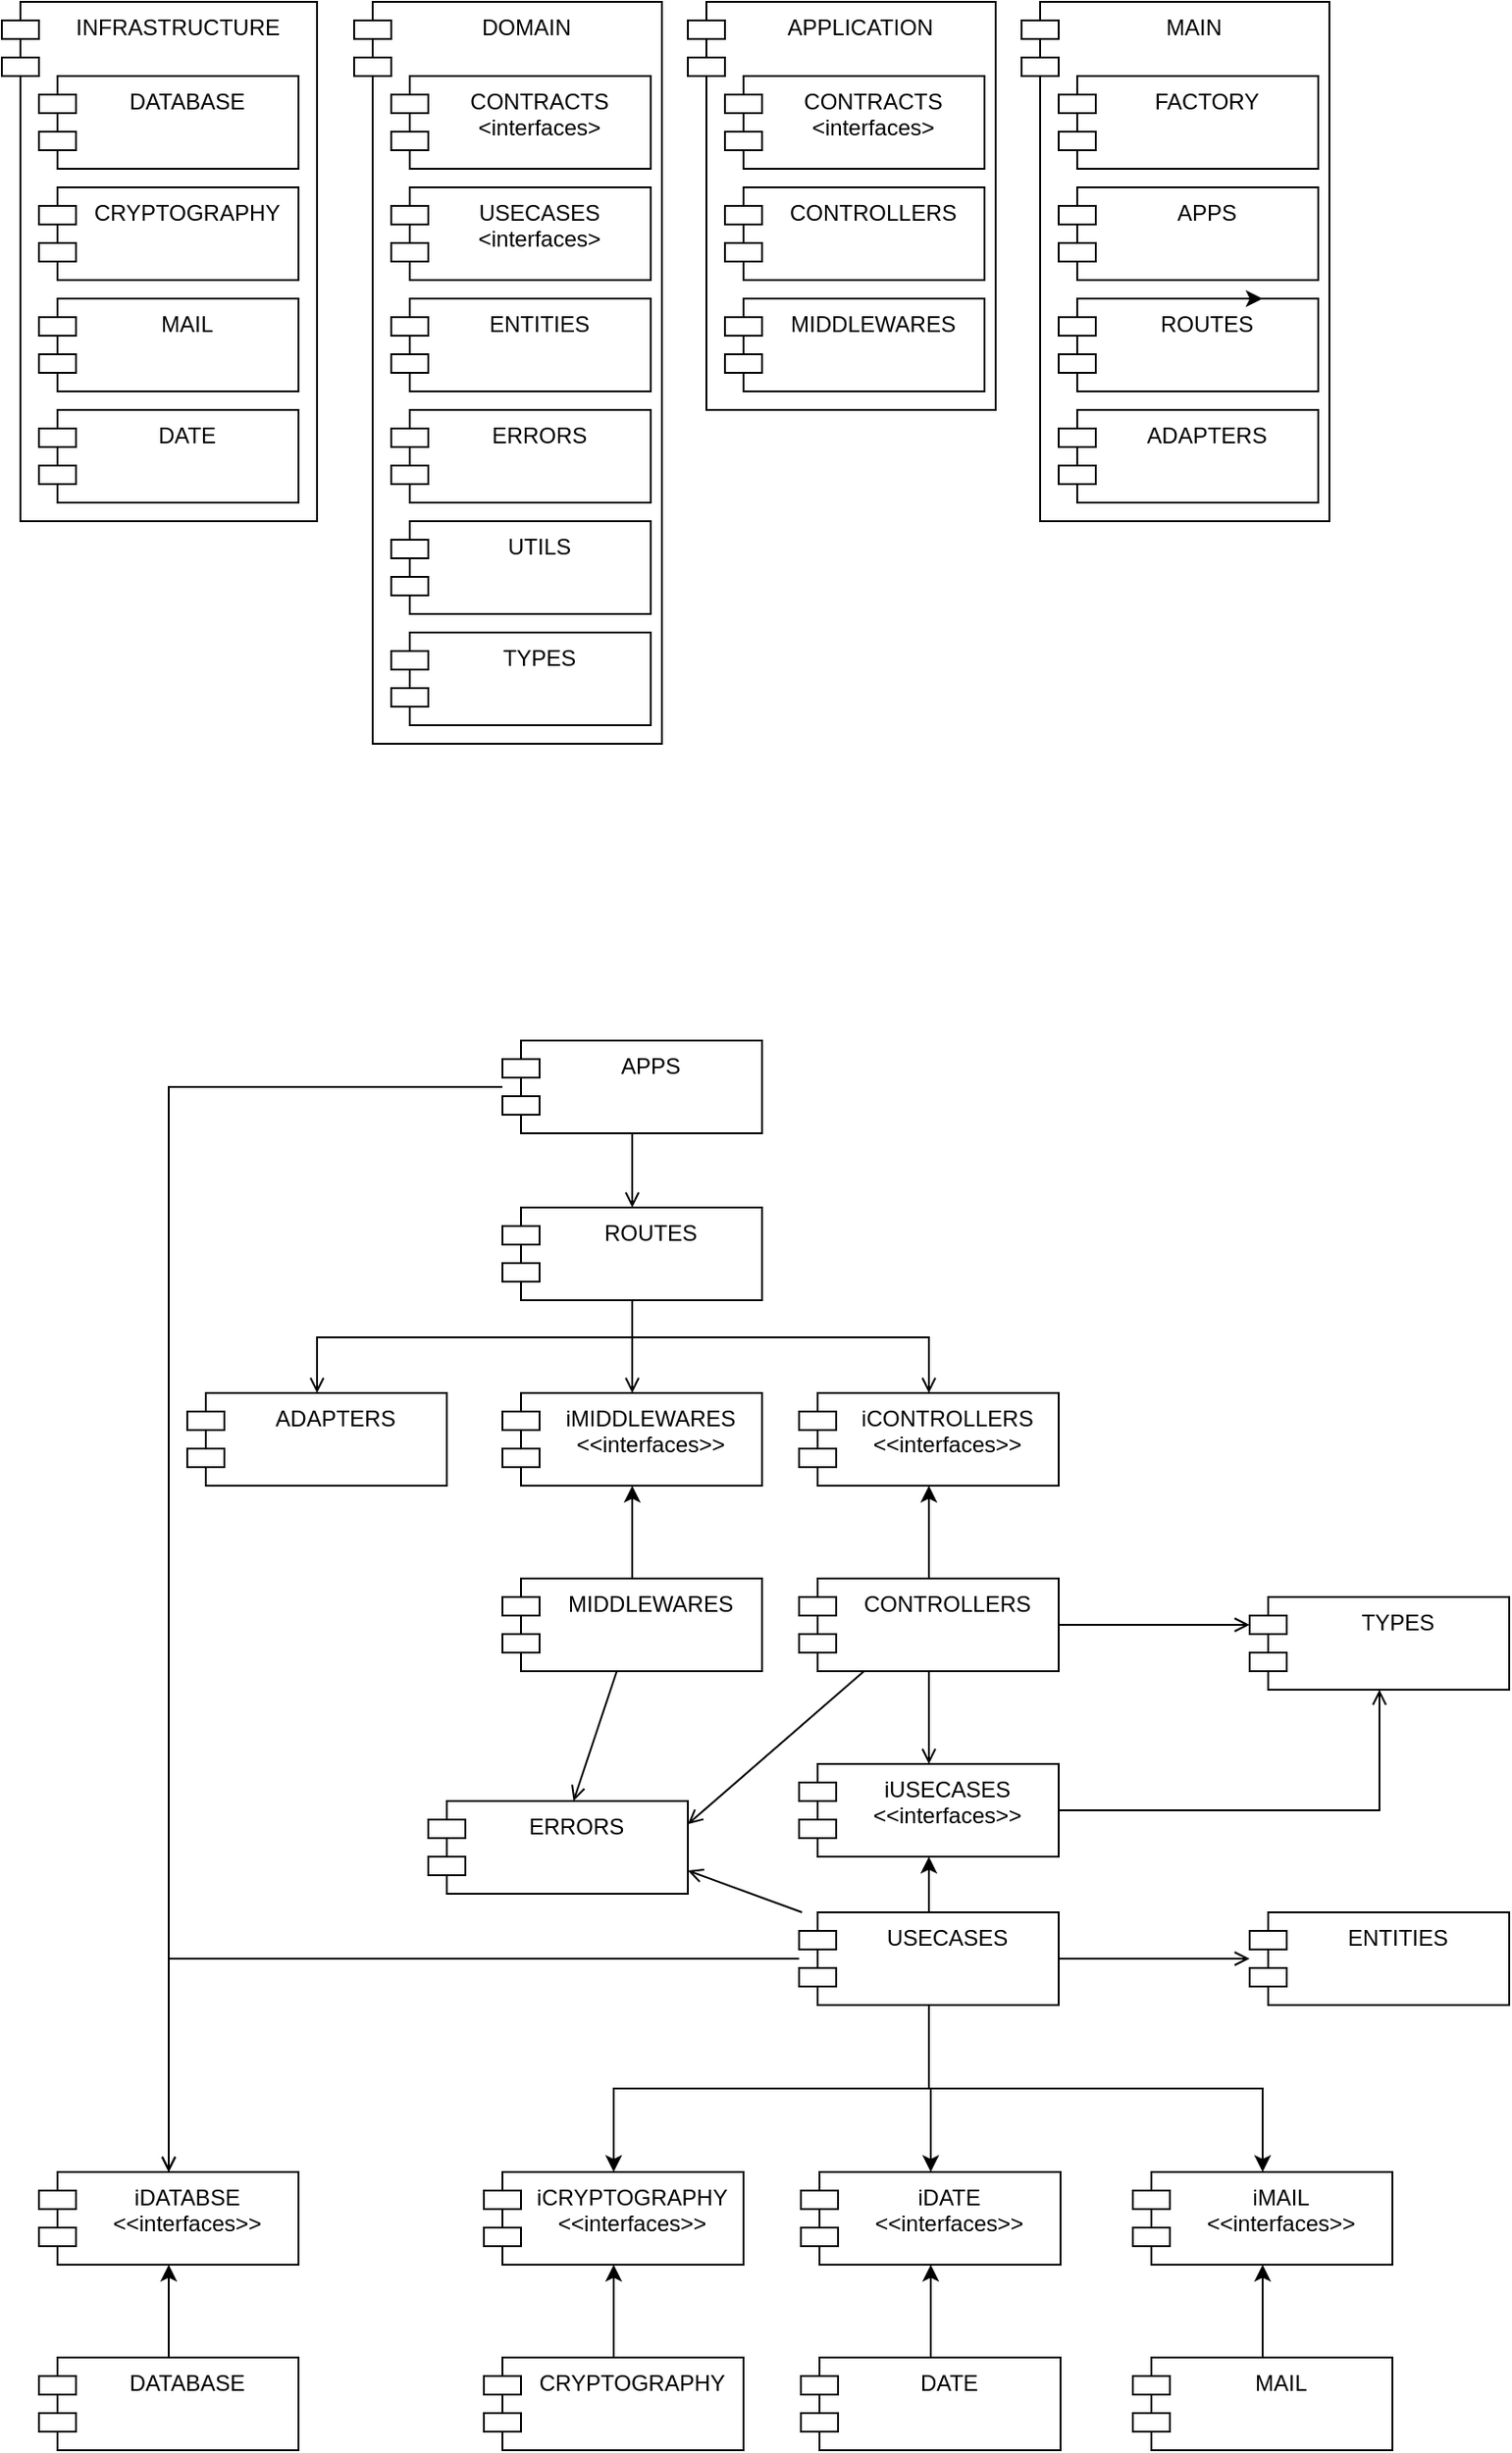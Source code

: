 <mxfile version="20.8.16" type="device" pages="3"><diagram id="VElia8C9AFNVrnkQ652E" name="Diagrama de componentes"><mxGraphModel dx="1018" dy="420" grid="1" gridSize="10" guides="1" tooltips="1" connect="1" arrows="1" fold="1" page="0" pageScale="1" pageWidth="827" pageHeight="1169" math="0" shadow="0"><root><mxCell id="0"/><mxCell id="1" parent="0"/><mxCell id="bzupUNfqwaUXeUByAoge-1" value="INFRASTRUCTURE" style="shape=module;align=left;spacingLeft=20;align=center;verticalAlign=top;" parent="1" vertex="1"><mxGeometry x="400" y="640" width="170" height="280" as="geometry"/></mxCell><mxCell id="bzupUNfqwaUXeUByAoge-2" value="CRYPTOGRAPHY" style="shape=module;align=left;spacingLeft=20;align=center;verticalAlign=top;" parent="1" vertex="1"><mxGeometry x="420" y="740" width="140" height="50" as="geometry"/></mxCell><mxCell id="bzupUNfqwaUXeUByAoge-3" value="DATABASE" style="shape=module;align=left;spacingLeft=20;align=center;verticalAlign=top;" parent="1" vertex="1"><mxGeometry x="420" y="680" width="140" height="50" as="geometry"/></mxCell><mxCell id="bzupUNfqwaUXeUByAoge-4" value="DOMAIN" style="shape=module;align=left;spacingLeft=20;align=center;verticalAlign=top;" parent="1" vertex="1"><mxGeometry x="590" y="640" width="166" height="400" as="geometry"/></mxCell><mxCell id="bzupUNfqwaUXeUByAoge-5" value="USECASES&#10;&lt;interfaces&gt;" style="shape=module;align=left;spacingLeft=20;align=center;verticalAlign=top;" parent="1" vertex="1"><mxGeometry x="610" y="740" width="140" height="50" as="geometry"/></mxCell><mxCell id="bzupUNfqwaUXeUByAoge-6" value="ENTITIES" style="shape=module;align=left;spacingLeft=20;align=center;verticalAlign=top;" parent="1" vertex="1"><mxGeometry x="610" y="800" width="140" height="50" as="geometry"/></mxCell><mxCell id="bzupUNfqwaUXeUByAoge-7" value="MAIL" style="shape=module;align=left;spacingLeft=20;align=center;verticalAlign=top;" parent="1" vertex="1"><mxGeometry x="420" y="800" width="140" height="50" as="geometry"/></mxCell><mxCell id="bzupUNfqwaUXeUByAoge-8" value="DATE" style="shape=module;align=left;spacingLeft=20;align=center;verticalAlign=top;" parent="1" vertex="1"><mxGeometry x="420" y="860" width="140" height="50" as="geometry"/></mxCell><mxCell id="bzupUNfqwaUXeUByAoge-9" value="ERRORS" style="shape=module;align=left;spacingLeft=20;align=center;verticalAlign=top;" parent="1" vertex="1"><mxGeometry x="610" y="860" width="140" height="50" as="geometry"/></mxCell><mxCell id="bzupUNfqwaUXeUByAoge-10" value="UTILS" style="shape=module;align=left;spacingLeft=20;align=center;verticalAlign=top;" parent="1" vertex="1"><mxGeometry x="610" y="920" width="140" height="50" as="geometry"/></mxCell><mxCell id="bzupUNfqwaUXeUByAoge-11" value="TYPES" style="shape=module;align=left;spacingLeft=20;align=center;verticalAlign=top;" parent="1" vertex="1"><mxGeometry x="610" y="980" width="140" height="50" as="geometry"/></mxCell><mxCell id="bzupUNfqwaUXeUByAoge-12" value="CONTRACTS&#10;&lt;interfaces&gt;" style="shape=module;align=left;spacingLeft=20;align=center;verticalAlign=top;" parent="1" vertex="1"><mxGeometry x="610" y="680" width="140" height="50" as="geometry"/></mxCell><mxCell id="bzupUNfqwaUXeUByAoge-13" value="APPLICATION" style="shape=module;align=left;spacingLeft=20;align=center;verticalAlign=top;" parent="1" vertex="1"><mxGeometry x="770" y="640" width="166" height="220" as="geometry"/></mxCell><mxCell id="bzupUNfqwaUXeUByAoge-14" value="CONTRACTS&#10;&lt;interfaces&gt;" style="shape=module;align=left;spacingLeft=20;align=center;verticalAlign=top;" parent="1" vertex="1"><mxGeometry x="790" y="680" width="140" height="50" as="geometry"/></mxCell><mxCell id="bzupUNfqwaUXeUByAoge-15" value="MIDDLEWARES" style="shape=module;align=left;spacingLeft=20;align=center;verticalAlign=top;" parent="1" vertex="1"><mxGeometry x="790" y="800" width="140" height="50" as="geometry"/></mxCell><mxCell id="bzupUNfqwaUXeUByAoge-16" value="CONTROLLERS" style="shape=module;align=left;spacingLeft=20;align=center;verticalAlign=top;" parent="1" vertex="1"><mxGeometry x="790" y="740" width="140" height="50" as="geometry"/></mxCell><mxCell id="bzupUNfqwaUXeUByAoge-17" value="MAIN" style="shape=module;align=left;spacingLeft=20;align=center;verticalAlign=top;" parent="1" vertex="1"><mxGeometry x="950" y="640" width="166" height="280" as="geometry"/></mxCell><mxCell id="bzupUNfqwaUXeUByAoge-18" value="FACTORY" style="shape=module;align=left;spacingLeft=20;align=center;verticalAlign=top;" parent="1" vertex="1"><mxGeometry x="970" y="680" width="140" height="50" as="geometry"/></mxCell><mxCell id="bzupUNfqwaUXeUByAoge-19" value="APPS" style="shape=module;align=left;spacingLeft=20;align=center;verticalAlign=top;" parent="1" vertex="1"><mxGeometry x="970" y="740" width="140" height="50" as="geometry"/></mxCell><mxCell id="bzupUNfqwaUXeUByAoge-20" value="ROUTES" style="shape=module;align=left;spacingLeft=20;align=center;verticalAlign=top;" parent="1" vertex="1"><mxGeometry x="970" y="800" width="140" height="50" as="geometry"/></mxCell><mxCell id="bzupUNfqwaUXeUByAoge-21" value="ADAPTERS" style="shape=module;align=left;spacingLeft=20;align=center;verticalAlign=top;" parent="1" vertex="1"><mxGeometry x="970" y="860" width="140" height="50" as="geometry"/></mxCell><mxCell id="bzupUNfqwaUXeUByAoge-22" value="" style="edgeStyle=none;orthogonalLoop=1;jettySize=auto;html=1;rounded=0;" parent="1" edge="1"><mxGeometry width="80" relative="1" as="geometry"><mxPoint x="1000" y="800" as="sourcePoint"/><mxPoint x="1080" y="800" as="targetPoint"/><Array as="points"/></mxGeometry></mxCell><mxCell id="Pc6xM7yI44NEJsOnrkXU-22" style="edgeStyle=orthogonalEdgeStyle;rounded=0;orthogonalLoop=1;jettySize=auto;html=1;" parent="1" source="14QRHQnHS9irJhKtYk4u-1" target="Pc6xM7yI44NEJsOnrkXU-20" edge="1"><mxGeometry relative="1" as="geometry"/></mxCell><mxCell id="14QRHQnHS9irJhKtYk4u-1" value="DATABASE" style="shape=module;align=left;spacingLeft=20;align=center;verticalAlign=top;" parent="1" vertex="1"><mxGeometry x="420" y="1910" width="140" height="50" as="geometry"/></mxCell><mxCell id="14QRHQnHS9irJhKtYk4u-5" style="edgeStyle=orthogonalEdgeStyle;rounded=0;orthogonalLoop=1;jettySize=auto;html=1;endArrow=open;endFill=0;" parent="1" source="14QRHQnHS9irJhKtYk4u-2" target="14QRHQnHS9irJhKtYk4u-4" edge="1"><mxGeometry relative="1" as="geometry"/></mxCell><mxCell id="14QRHQnHS9irJhKtYk4u-20" style="edgeStyle=orthogonalEdgeStyle;rounded=0;orthogonalLoop=1;jettySize=auto;html=1;endArrow=open;endFill=0;" parent="1" source="14QRHQnHS9irJhKtYk4u-2" target="Pc6xM7yI44NEJsOnrkXU-20" edge="1"><mxGeometry relative="1" as="geometry"/></mxCell><mxCell id="14QRHQnHS9irJhKtYk4u-2" value="APPS" style="shape=module;align=left;spacingLeft=20;align=center;verticalAlign=top;" parent="1" vertex="1"><mxGeometry x="670" y="1200" width="140" height="50" as="geometry"/></mxCell><mxCell id="8gjTuUA5dMGBOC_g-WDx-4" style="edgeStyle=orthogonalEdgeStyle;rounded=0;orthogonalLoop=1;jettySize=auto;html=1;endArrow=open;endFill=0;" parent="1" source="14QRHQnHS9irJhKtYk4u-4" target="Pc6xM7yI44NEJsOnrkXU-25" edge="1"><mxGeometry relative="1" as="geometry"/></mxCell><mxCell id="8gjTuUA5dMGBOC_g-WDx-5" style="edgeStyle=orthogonalEdgeStyle;rounded=0;orthogonalLoop=1;jettySize=auto;html=1;endArrow=open;endFill=0;" parent="1" source="14QRHQnHS9irJhKtYk4u-4" target="14QRHQnHS9irJhKtYk4u-9" edge="1"><mxGeometry relative="1" as="geometry"><Array as="points"><mxPoint x="740" y="1360"/><mxPoint x="570" y="1360"/></Array></mxGeometry></mxCell><mxCell id="8gjTuUA5dMGBOC_g-WDx-6" style="edgeStyle=orthogonalEdgeStyle;rounded=0;orthogonalLoop=1;jettySize=auto;html=1;endArrow=open;endFill=0;entryX=0.5;entryY=0;entryDx=0;entryDy=0;" parent="1" source="14QRHQnHS9irJhKtYk4u-4" target="Pc6xM7yI44NEJsOnrkXU-23" edge="1"><mxGeometry relative="1" as="geometry"><Array as="points"><mxPoint x="740" y="1360"/><mxPoint x="900" y="1360"/><mxPoint x="900" y="1380"/></Array></mxGeometry></mxCell><mxCell id="14QRHQnHS9irJhKtYk4u-4" value="ROUTES" style="shape=module;align=left;spacingLeft=20;align=center;verticalAlign=top;" parent="1" vertex="1"><mxGeometry x="670" y="1290" width="140" height="50" as="geometry"/></mxCell><mxCell id="14QRHQnHS9irJhKtYk4u-9" value="ADAPTERS" style="shape=module;align=left;spacingLeft=20;align=center;verticalAlign=top;" parent="1" vertex="1"><mxGeometry x="500" y="1390" width="140" height="50" as="geometry"/></mxCell><mxCell id="14QRHQnHS9irJhKtYk4u-24" style="edgeStyle=orthogonalEdgeStyle;rounded=0;orthogonalLoop=1;jettySize=auto;html=1;endArrow=open;endFill=0;entryX=0.5;entryY=0;entryDx=0;entryDy=0;" parent="1" source="14QRHQnHS9irJhKtYk4u-10" target="Pc6xM7yI44NEJsOnrkXU-1" edge="1"><mxGeometry relative="1" as="geometry"/></mxCell><mxCell id="14QRHQnHS9irJhKtYk4u-48" style="rounded=0;orthogonalLoop=1;jettySize=auto;html=1;endArrow=open;endFill=0;exitX=0.25;exitY=1;exitDx=0;exitDy=0;entryX=1;entryY=0.25;entryDx=0;entryDy=0;" parent="1" source="14QRHQnHS9irJhKtYk4u-10" target="14QRHQnHS9irJhKtYk4u-43" edge="1"><mxGeometry relative="1" as="geometry"/></mxCell><mxCell id="14QRHQnHS9irJhKtYk4u-52" style="edgeStyle=orthogonalEdgeStyle;rounded=0;orthogonalLoop=1;jettySize=auto;html=1;endArrow=open;endFill=0;entryX=0;entryY=0;entryDx=0;entryDy=15;entryPerimeter=0;" parent="1" source="14QRHQnHS9irJhKtYk4u-10" target="14QRHQnHS9irJhKtYk4u-51" edge="1"><mxGeometry relative="1" as="geometry"/></mxCell><mxCell id="Pc6xM7yI44NEJsOnrkXU-24" style="edgeStyle=orthogonalEdgeStyle;rounded=0;orthogonalLoop=1;jettySize=auto;html=1;" parent="1" source="14QRHQnHS9irJhKtYk4u-10" target="Pc6xM7yI44NEJsOnrkXU-23" edge="1"><mxGeometry relative="1" as="geometry"/></mxCell><mxCell id="14QRHQnHS9irJhKtYk4u-10" value="CONTROLLERS" style="shape=module;align=left;spacingLeft=20;align=center;verticalAlign=top;" parent="1" vertex="1"><mxGeometry x="830" y="1490" width="140" height="50" as="geometry"/></mxCell><mxCell id="14QRHQnHS9irJhKtYk4u-45" style="rounded=0;orthogonalLoop=1;jettySize=auto;html=1;endArrow=open;endFill=0;" parent="1" source="14QRHQnHS9irJhKtYk4u-11" target="14QRHQnHS9irJhKtYk4u-43" edge="1"><mxGeometry relative="1" as="geometry"/></mxCell><mxCell id="Pc6xM7yI44NEJsOnrkXU-26" style="edgeStyle=orthogonalEdgeStyle;rounded=0;orthogonalLoop=1;jettySize=auto;html=1;" parent="1" source="14QRHQnHS9irJhKtYk4u-11" target="Pc6xM7yI44NEJsOnrkXU-25" edge="1"><mxGeometry relative="1" as="geometry"/></mxCell><mxCell id="14QRHQnHS9irJhKtYk4u-11" value="MIDDLEWARES" style="shape=module;align=left;spacingLeft=20;align=center;verticalAlign=top;" parent="1" vertex="1"><mxGeometry x="670" y="1490" width="140" height="50" as="geometry"/></mxCell><mxCell id="14QRHQnHS9irJhKtYk4u-25" style="edgeStyle=orthogonalEdgeStyle;rounded=0;orthogonalLoop=1;jettySize=auto;html=1;endArrow=open;endFill=0;entryX=0.5;entryY=0;entryDx=0;entryDy=0;" parent="1" source="14QRHQnHS9irJhKtYk4u-18" target="Pc6xM7yI44NEJsOnrkXU-20" edge="1"><mxGeometry relative="1" as="geometry"/></mxCell><mxCell id="14QRHQnHS9irJhKtYk4u-35" style="edgeStyle=orthogonalEdgeStyle;rounded=0;orthogonalLoop=1;jettySize=auto;html=1;endArrow=open;endFill=0;" parent="1" source="14QRHQnHS9irJhKtYk4u-18" target="14QRHQnHS9irJhKtYk4u-30" edge="1"><mxGeometry relative="1" as="geometry"/></mxCell><mxCell id="14QRHQnHS9irJhKtYk4u-47" style="rounded=0;orthogonalLoop=1;jettySize=auto;html=1;endArrow=open;endFill=0;entryX=1;entryY=0.75;entryDx=0;entryDy=0;" parent="1" source="14QRHQnHS9irJhKtYk4u-18" target="14QRHQnHS9irJhKtYk4u-43" edge="1"><mxGeometry relative="1" as="geometry"><mxPoint x="810" y="1600" as="targetPoint"/></mxGeometry></mxCell><mxCell id="14QRHQnHS9irJhKtYk4u-53" style="rounded=0;orthogonalLoop=1;jettySize=auto;html=1;endArrow=open;endFill=0;exitX=1;exitY=0.5;exitDx=0;exitDy=0;edgeStyle=orthogonalEdgeStyle;" parent="1" source="Pc6xM7yI44NEJsOnrkXU-1" target="14QRHQnHS9irJhKtYk4u-51" edge="1"><mxGeometry relative="1" as="geometry"/></mxCell><mxCell id="Pc6xM7yI44NEJsOnrkXU-2" style="edgeStyle=orthogonalEdgeStyle;rounded=0;orthogonalLoop=1;jettySize=auto;html=1;" parent="1" source="14QRHQnHS9irJhKtYk4u-18" target="Pc6xM7yI44NEJsOnrkXU-1" edge="1"><mxGeometry relative="1" as="geometry"/></mxCell><mxCell id="Pc6xM7yI44NEJsOnrkXU-14" style="edgeStyle=orthogonalEdgeStyle;rounded=0;orthogonalLoop=1;jettySize=auto;html=1;exitX=0.5;exitY=1;exitDx=0;exitDy=0;" parent="1" source="14QRHQnHS9irJhKtYk4u-18" target="Pc6xM7yI44NEJsOnrkXU-4" edge="1"><mxGeometry relative="1" as="geometry"/></mxCell><mxCell id="Pc6xM7yI44NEJsOnrkXU-15" style="edgeStyle=orthogonalEdgeStyle;rounded=0;orthogonalLoop=1;jettySize=auto;html=1;" parent="1" source="14QRHQnHS9irJhKtYk4u-18" target="Pc6xM7yI44NEJsOnrkXU-9" edge="1"><mxGeometry relative="1" as="geometry"/></mxCell><mxCell id="Pc6xM7yI44NEJsOnrkXU-16" style="edgeStyle=orthogonalEdgeStyle;rounded=0;orthogonalLoop=1;jettySize=auto;html=1;exitX=0.5;exitY=1;exitDx=0;exitDy=0;" parent="1" source="14QRHQnHS9irJhKtYk4u-18" target="Pc6xM7yI44NEJsOnrkXU-8" edge="1"><mxGeometry relative="1" as="geometry"/></mxCell><mxCell id="14QRHQnHS9irJhKtYk4u-18" value="USECASES" style="shape=module;align=left;spacingLeft=20;align=center;verticalAlign=top;" parent="1" vertex="1"><mxGeometry x="830" y="1670" width="140" height="50" as="geometry"/></mxCell><mxCell id="Pc6xM7yI44NEJsOnrkXU-17" style="edgeStyle=orthogonalEdgeStyle;rounded=0;orthogonalLoop=1;jettySize=auto;html=1;" parent="1" source="14QRHQnHS9irJhKtYk4u-26" target="Pc6xM7yI44NEJsOnrkXU-4" edge="1"><mxGeometry relative="1" as="geometry"/></mxCell><mxCell id="14QRHQnHS9irJhKtYk4u-26" value="CRYPTOGRAPHY" style="shape=module;align=left;spacingLeft=20;align=center;verticalAlign=top;" parent="1" vertex="1"><mxGeometry x="660" y="1910" width="140" height="50" as="geometry"/></mxCell><mxCell id="14QRHQnHS9irJhKtYk4u-30" value="ENTITIES" style="shape=module;align=left;spacingLeft=20;align=center;verticalAlign=top;" parent="1" vertex="1"><mxGeometry x="1073" y="1670" width="140" height="50" as="geometry"/></mxCell><mxCell id="Pc6xM7yI44NEJsOnrkXU-19" style="edgeStyle=orthogonalEdgeStyle;rounded=0;orthogonalLoop=1;jettySize=auto;html=1;" parent="1" source="14QRHQnHS9irJhKtYk4u-32" target="Pc6xM7yI44NEJsOnrkXU-8" edge="1"><mxGeometry relative="1" as="geometry"/></mxCell><mxCell id="14QRHQnHS9irJhKtYk4u-32" value="MAIL" style="shape=module;align=left;spacingLeft=20;align=center;verticalAlign=top;" parent="1" vertex="1"><mxGeometry x="1010" y="1910" width="140" height="50" as="geometry"/></mxCell><mxCell id="Pc6xM7yI44NEJsOnrkXU-18" style="edgeStyle=orthogonalEdgeStyle;rounded=0;orthogonalLoop=1;jettySize=auto;html=1;" parent="1" source="14QRHQnHS9irJhKtYk4u-37" target="Pc6xM7yI44NEJsOnrkXU-9" edge="1"><mxGeometry relative="1" as="geometry"/></mxCell><mxCell id="14QRHQnHS9irJhKtYk4u-37" value="DATE" style="shape=module;align=left;spacingLeft=20;align=center;verticalAlign=top;" parent="1" vertex="1"><mxGeometry x="831" y="1910" width="140" height="50" as="geometry"/></mxCell><mxCell id="14QRHQnHS9irJhKtYk4u-43" value="ERRORS" style="shape=module;align=left;spacingLeft=20;align=center;verticalAlign=top;" parent="1" vertex="1"><mxGeometry x="630" y="1610" width="140" height="50" as="geometry"/></mxCell><mxCell id="14QRHQnHS9irJhKtYk4u-51" value="TYPES" style="shape=module;align=left;spacingLeft=20;align=center;verticalAlign=top;" parent="1" vertex="1"><mxGeometry x="1073" y="1500" width="140" height="50" as="geometry"/></mxCell><mxCell id="Pc6xM7yI44NEJsOnrkXU-1" value="iUSECASES&#10;&lt;&lt;interfaces&gt;&gt;" style="shape=module;align=left;spacingLeft=20;align=center;verticalAlign=top;" parent="1" vertex="1"><mxGeometry x="830" y="1590" width="140" height="50" as="geometry"/></mxCell><mxCell id="Pc6xM7yI44NEJsOnrkXU-4" value="iCRYPTOGRAPHY&#10;&lt;&lt;interfaces&gt;&gt;" style="shape=module;align=left;spacingLeft=20;align=center;verticalAlign=top;" parent="1" vertex="1"><mxGeometry x="660" y="1810" width="140" height="50" as="geometry"/></mxCell><mxCell id="Pc6xM7yI44NEJsOnrkXU-8" value="iMAIL&#10;&lt;&lt;interfaces&gt;&gt;" style="shape=module;align=left;spacingLeft=20;align=center;verticalAlign=top;" parent="1" vertex="1"><mxGeometry x="1010" y="1810" width="140" height="50" as="geometry"/></mxCell><mxCell id="Pc6xM7yI44NEJsOnrkXU-9" value="iDATE&#10;&lt;&lt;interfaces&gt;&gt;" style="shape=module;align=left;spacingLeft=20;align=center;verticalAlign=top;" parent="1" vertex="1"><mxGeometry x="831" y="1810" width="140" height="50" as="geometry"/></mxCell><mxCell id="Pc6xM7yI44NEJsOnrkXU-20" value="iDATABSE&#10;&lt;&lt;interfaces&gt;&gt;" style="shape=module;align=left;spacingLeft=20;align=center;verticalAlign=top;" parent="1" vertex="1"><mxGeometry x="420" y="1810" width="140" height="50" as="geometry"/></mxCell><mxCell id="Pc6xM7yI44NEJsOnrkXU-23" value="iCONTROLLERS&#10;&lt;&lt;interfaces&gt;&gt;" style="shape=module;align=left;spacingLeft=20;align=center;verticalAlign=top;" parent="1" vertex="1"><mxGeometry x="830" y="1390" width="140" height="50" as="geometry"/></mxCell><mxCell id="Pc6xM7yI44NEJsOnrkXU-25" value="iMIDDLEWARES&#10;&lt;&lt;interfaces&gt;&gt;" style="shape=module;align=left;spacingLeft=20;align=center;verticalAlign=top;" parent="1" vertex="1"><mxGeometry x="670" y="1390" width="140" height="50" as="geometry"/></mxCell></root></mxGraphModel></diagram><diagram id="5FgSBGw2F0nxni1_XpTn" name="PKG_Database"><mxGraphModel dx="1195" dy="-472" grid="1" gridSize="10" guides="1" tooltips="1" connect="1" arrows="1" fold="1" page="1" pageScale="1" pageWidth="827" pageHeight="1169" math="0" shadow="0"><root><mxCell id="0"/><mxCell id="1" parent="0"/><mxCell id="gYrp7-LQEBSV-KhqRKTe-8" value="DATABASE" style="swimlane;whiteSpace=wrap;html=1;fontSize=12;" vertex="1" parent="1"><mxGeometry x="210" y="1610" width="404" height="284" as="geometry"><mxRectangle x="210" y="1610" width="110" height="30" as="alternateBounds"/></mxGeometry></mxCell><mxCell id="gYrp7-LQEBSV-KhqRKTe-5" value="&lt;font style=&quot;&quot;&gt;&lt;font style=&quot;font-size: 12px;&quot;&gt;&amp;lt;&amp;lt;class&amp;gt;&amp;gt;&lt;/font&gt;&lt;br&gt;&lt;span style=&quot;font-size: 14px;&quot;&gt;MongoDB&lt;/span&gt;&lt;br&gt;&lt;/font&gt;" style="rounded=0;whiteSpace=wrap;html=1;" vertex="1" parent="gYrp7-LQEBSV-KhqRKTe-8"><mxGeometry x="60" y="60" width="120" height="40" as="geometry"/></mxCell><mxCell id="gYrp7-LQEBSV-KhqRKTe-7" value="&lt;font style=&quot;&quot;&gt;&lt;font style=&quot;font-size: 12px;&quot;&gt;&amp;lt;&amp;lt;interface&amp;gt;&amp;gt;&lt;/font&gt;&lt;br&gt;&lt;span style=&quot;font-size: 14px;&quot;&gt;iDatabase&lt;/span&gt;&lt;/font&gt;" style="rounded=0;whiteSpace=wrap;html=1;" vertex="1" parent="gYrp7-LQEBSV-KhqRKTe-8"><mxGeometry x="220" y="60" width="120" height="40" as="geometry"/></mxCell><mxCell id="gYrp7-LQEBSV-KhqRKTe-2" value="&lt;font style=&quot;&quot;&gt;&lt;font style=&quot;font-size: 12px;&quot;&gt;&amp;lt;&amp;lt;interface&amp;gt;&amp;gt;&lt;/font&gt;&lt;br&gt;&lt;span style=&quot;font-size: 14px;&quot;&gt;iSession&lt;/span&gt;&lt;/font&gt;" style="rounded=0;whiteSpace=wrap;html=1;" vertex="1" parent="gYrp7-LQEBSV-KhqRKTe-8"><mxGeometry x="220" y="130" width="120" height="40" as="geometry"/></mxCell><mxCell id="gYrp7-LQEBSV-KhqRKTe-3" value="&lt;font style=&quot;&quot;&gt;&lt;font style=&quot;font-size: 12px;&quot;&gt;&amp;lt;&amp;lt;interface&amp;gt;&amp;gt;&lt;/font&gt;&lt;br&gt;&lt;span style=&quot;font-size: 14px;&quot;&gt;iTransaction&lt;/span&gt;&lt;br&gt;&lt;/font&gt;" style="rounded=0;whiteSpace=wrap;html=1;" vertex="1" parent="gYrp7-LQEBSV-KhqRKTe-8"><mxGeometry x="220" y="200" width="120" height="40" as="geometry"/></mxCell><mxCell id="gYrp7-LQEBSV-KhqRKTe-4" style="edgeStyle=orthogonalEdgeStyle;rounded=0;orthogonalLoop=1;jettySize=auto;html=1;fontSize=12;endArrow=open;endFill=0;" edge="1" parent="gYrp7-LQEBSV-KhqRKTe-8" source="gYrp7-LQEBSV-KhqRKTe-5" target="gYrp7-LQEBSV-KhqRKTe-7"><mxGeometry relative="1" as="geometry"/></mxCell><mxCell id="gYrp7-LQEBSV-KhqRKTe-6" style="edgeStyle=orthogonalEdgeStyle;rounded=0;orthogonalLoop=1;jettySize=auto;html=1;fontSize=12;endArrow=open;endFill=0;" edge="1" parent="gYrp7-LQEBSV-KhqRKTe-8" source="gYrp7-LQEBSV-KhqRKTe-7" target="gYrp7-LQEBSV-KhqRKTe-2"><mxGeometry relative="1" as="geometry"/></mxCell><mxCell id="gYrp7-LQEBSV-KhqRKTe-1" style="edgeStyle=orthogonalEdgeStyle;rounded=0;orthogonalLoop=1;jettySize=auto;html=1;fontSize=12;endArrow=open;endFill=0;" edge="1" parent="gYrp7-LQEBSV-KhqRKTe-8" source="gYrp7-LQEBSV-KhqRKTe-2" target="gYrp7-LQEBSV-KhqRKTe-3"><mxGeometry relative="1" as="geometry"/></mxCell></root></mxGraphModel></diagram><diagram name="PKG_Usecase" id="d3E1jhwzl7cHxNh_o3Ct"><mxGraphModel dx="989" dy="-592" grid="1" gridSize="10" guides="1" tooltips="1" connect="1" arrows="1" fold="1" page="1" pageScale="1" pageWidth="827" pageHeight="1169" math="0" shadow="0"><root><mxCell id="BzvaHTq2x77byryVXOQs-0"/><mxCell id="BzvaHTq2x77byryVXOQs-1" parent="BzvaHTq2x77byryVXOQs-0"/><mxCell id="BzvaHTq2x77byryVXOQs-2" value="USECASES" style="swimlane;whiteSpace=wrap;html=1;fontSize=12;" vertex="1" parent="BzvaHTq2x77byryVXOQs-1"><mxGeometry x="250" y="1600" width="270" height="270" as="geometry"><mxRectangle x="210" y="1610" width="110" height="30" as="alternateBounds"/></mxGeometry></mxCell><mxCell id="BzvaHTq2x77byryVXOQs-3" value="&lt;font style=&quot;&quot;&gt;&lt;font style=&quot;font-size: 12px;&quot;&gt;&amp;lt;&amp;lt;class&amp;gt;&amp;gt;&lt;/font&gt;&lt;br&gt;&lt;span style=&quot;font-size: 14px;&quot;&gt;UsecaseConcrete&lt;/span&gt;&lt;br&gt;&lt;/font&gt;" style="rounded=0;whiteSpace=wrap;html=1;" vertex="1" parent="BzvaHTq2x77byryVXOQs-2"><mxGeometry x="57.5" y="50" width="155" height="40" as="geometry"/></mxCell><mxCell id="BzvaHTq2x77byryVXOQs-4" value="&lt;font style=&quot;&quot;&gt;&lt;font style=&quot;font-size: 12px;&quot;&gt;&amp;lt;&amp;lt;interface&amp;gt;&amp;gt;&lt;/font&gt;&lt;br&gt;&lt;span style=&quot;font-size: 14px;&quot;&gt;UsecaseAbsctract&lt;/span&gt;&lt;br&gt;&lt;/font&gt;" style="rounded=0;whiteSpace=wrap;html=1;" vertex="1" parent="BzvaHTq2x77byryVXOQs-2"><mxGeometry x="60" y="112" width="150" height="40" as="geometry"/></mxCell><mxCell id="BzvaHTq2x77byryVXOQs-5" value="&lt;font style=&quot;&quot;&gt;&lt;font style=&quot;font-size: 12px;&quot;&gt;&amp;lt;&amp;lt;interface&amp;gt;&amp;gt;&lt;/font&gt;&lt;br&gt;&lt;span style=&quot;font-size: 14px;&quot;&gt;IUsecase&lt;/span&gt;&lt;br&gt;&lt;/font&gt;" style="rounded=0;whiteSpace=wrap;html=1;" vertex="1" parent="BzvaHTq2x77byryVXOQs-2"><mxGeometry x="60" y="180" width="150" height="40" as="geometry"/></mxCell><mxCell id="BzvaHTq2x77byryVXOQs-7" style="edgeStyle=orthogonalEdgeStyle;rounded=0;orthogonalLoop=1;jettySize=auto;html=1;fontSize=12;endArrow=open;endFill=0;" edge="1" parent="BzvaHTq2x77byryVXOQs-2" source="BzvaHTq2x77byryVXOQs-3" target="BzvaHTq2x77byryVXOQs-4"><mxGeometry relative="1" as="geometry"/></mxCell><mxCell id="BzvaHTq2x77byryVXOQs-8" style="edgeStyle=orthogonalEdgeStyle;rounded=0;orthogonalLoop=1;jettySize=auto;html=1;fontSize=12;endArrow=open;endFill=0;" edge="1" parent="BzvaHTq2x77byryVXOQs-2" source="BzvaHTq2x77byryVXOQs-4" target="BzvaHTq2x77byryVXOQs-5"><mxGeometry relative="1" as="geometry"/></mxCell></root></mxGraphModel></diagram></mxfile>